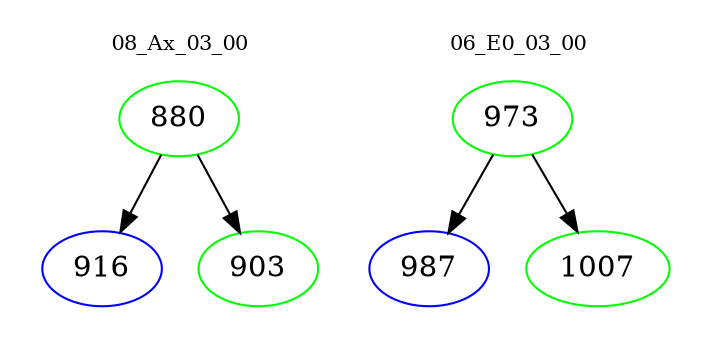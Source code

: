 digraph{
subgraph cluster_0 {
color = white
label = "08_Ax_03_00";
fontsize=10;
T0_880 [label="880", color="green"]
T0_880 -> T0_916 [color="black"]
T0_916 [label="916", color="blue"]
T0_880 -> T0_903 [color="black"]
T0_903 [label="903", color="green"]
}
subgraph cluster_1 {
color = white
label = "06_E0_03_00";
fontsize=10;
T1_973 [label="973", color="green"]
T1_973 -> T1_987 [color="black"]
T1_987 [label="987", color="blue"]
T1_973 -> T1_1007 [color="black"]
T1_1007 [label="1007", color="green"]
}
}
